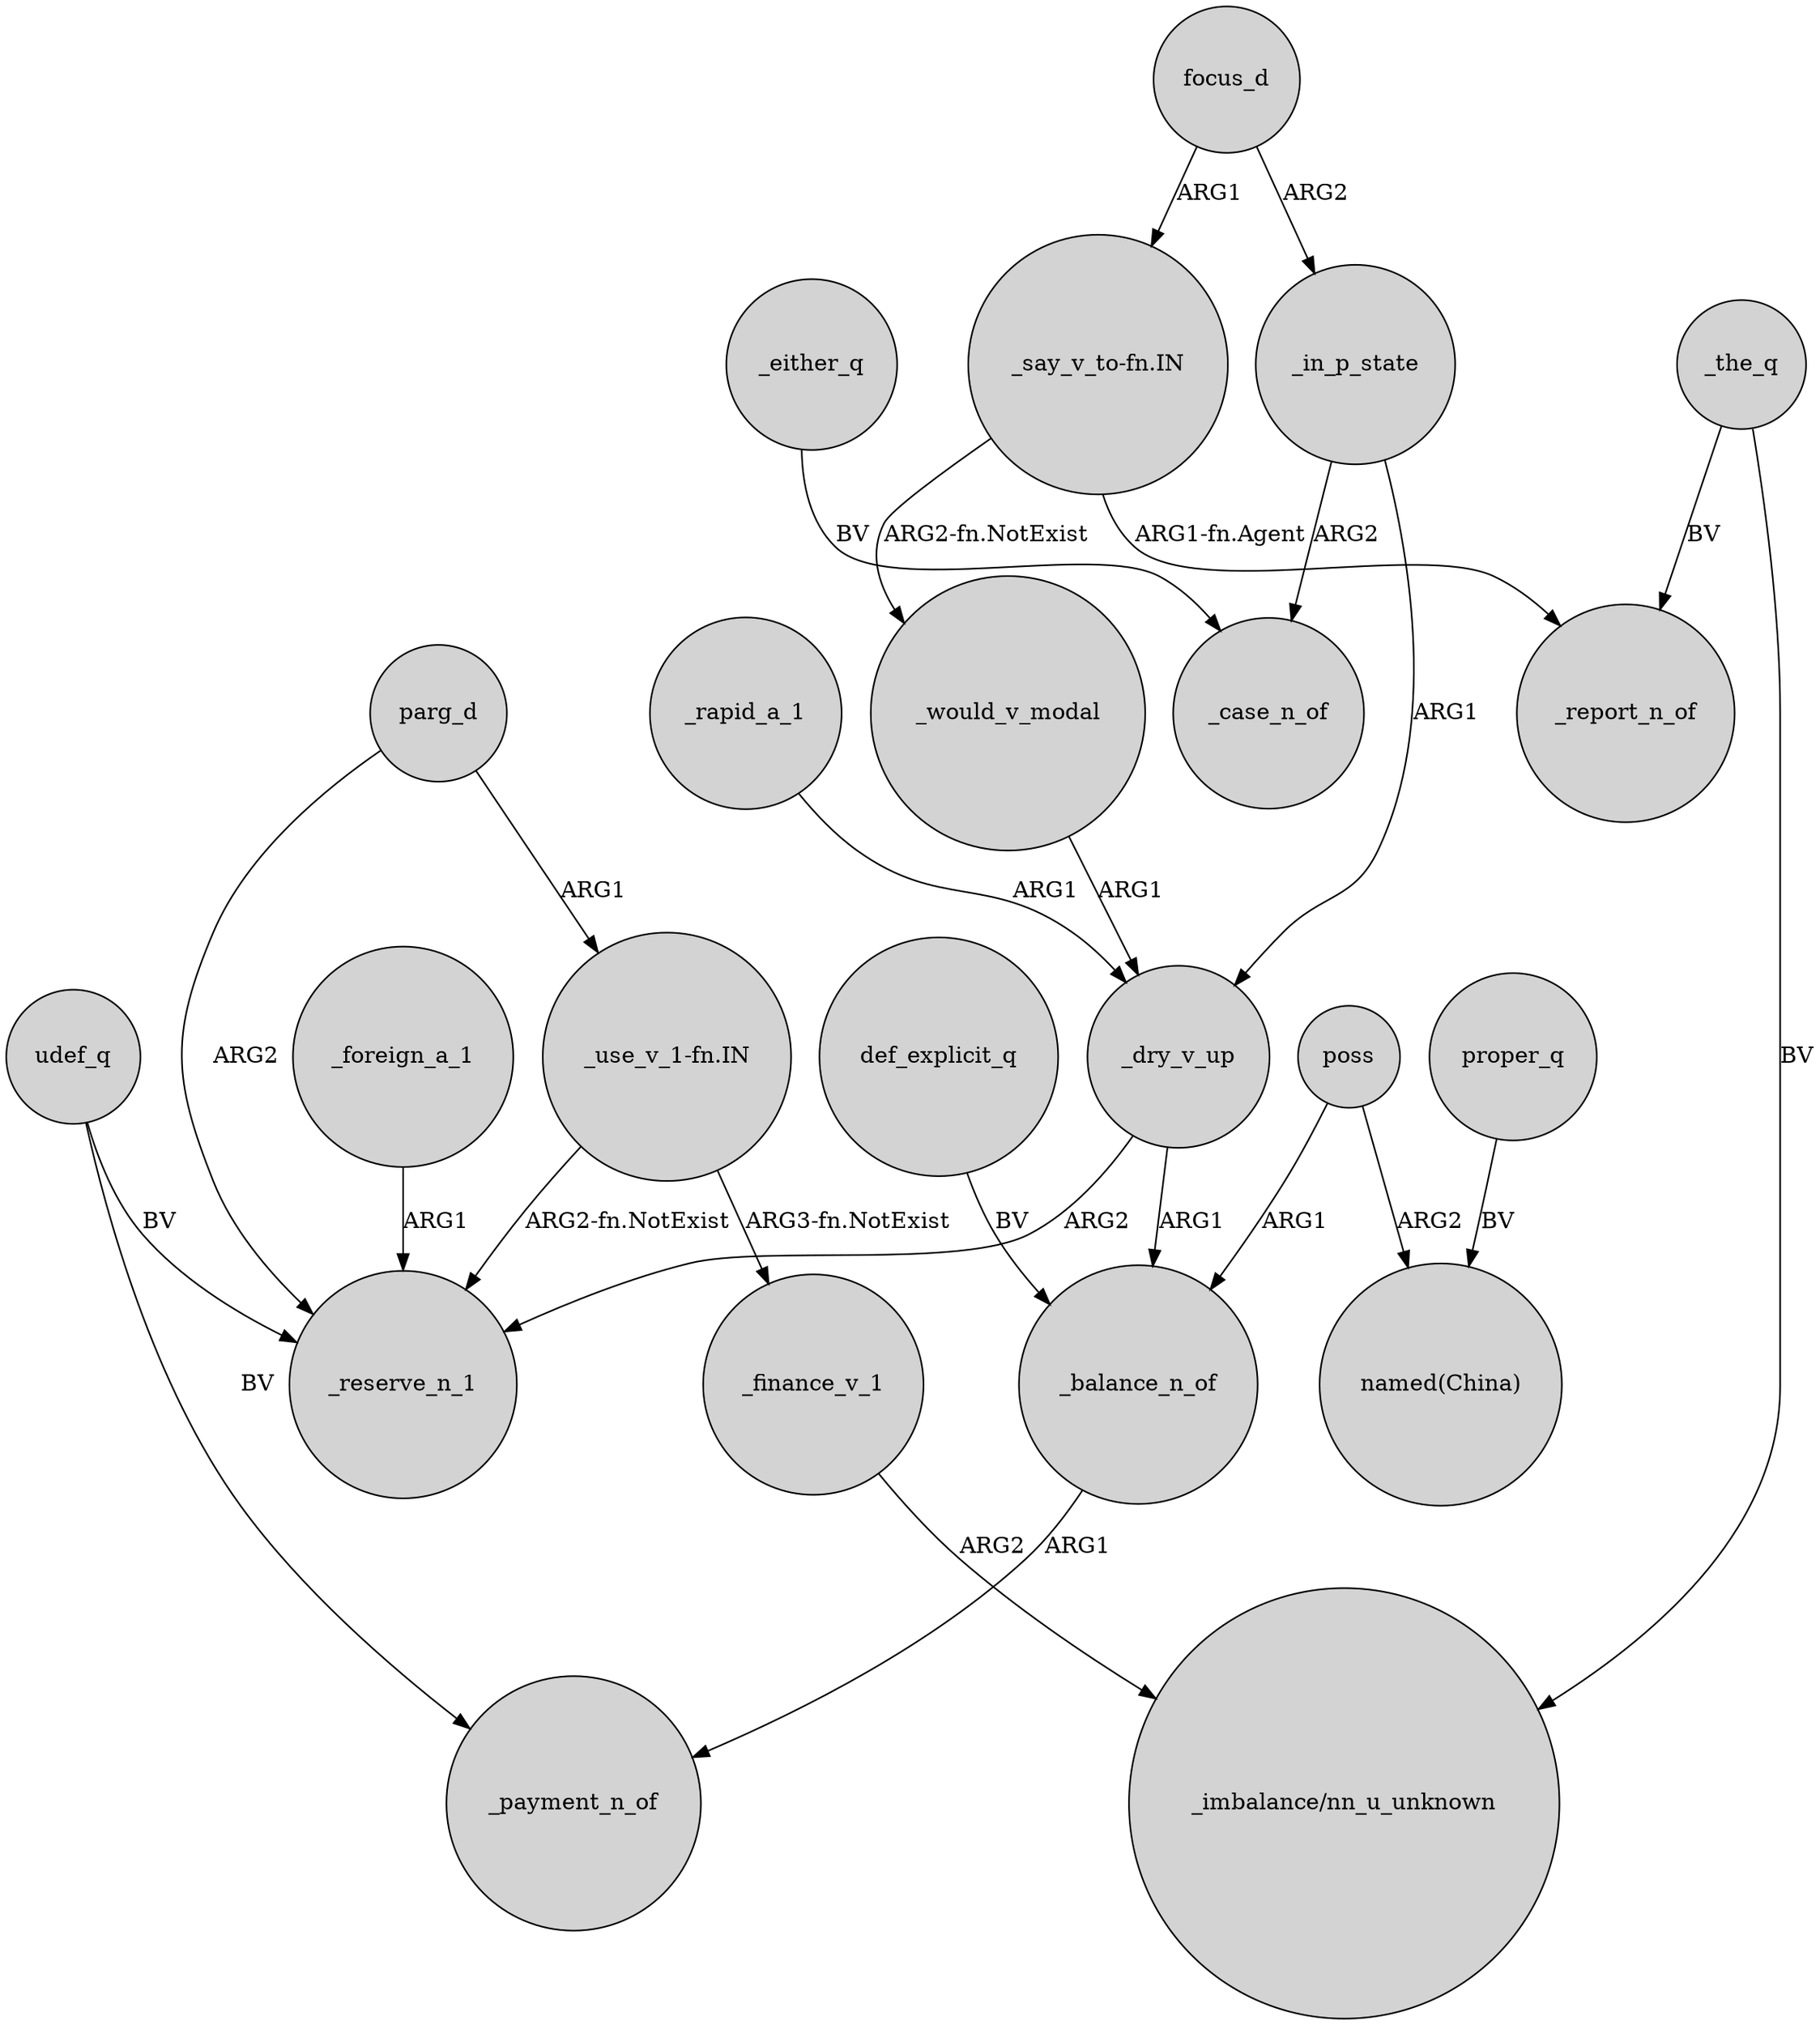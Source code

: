 digraph {
	node [shape=circle style=filled]
	_balance_n_of -> _payment_n_of [label=ARG1]
	"_say_v_to-fn.IN" -> _report_n_of [label="ARG1-fn.Agent"]
	_the_q -> "_imbalance/nn_u_unknown" [label=BV]
	_rapid_a_1 -> _dry_v_up [label=ARG1]
	focus_d -> _in_p_state [label=ARG2]
	_foreign_a_1 -> _reserve_n_1 [label=ARG1]
	_dry_v_up -> _reserve_n_1 [label=ARG2]
	"_use_v_1-fn.IN" -> _reserve_n_1 [label="ARG2-fn.NotExist"]
	udef_q -> _reserve_n_1 [label=BV]
	_either_q -> _case_n_of [label=BV]
	_dry_v_up -> _balance_n_of [label=ARG1]
	"_say_v_to-fn.IN" -> _would_v_modal [label="ARG2-fn.NotExist"]
	poss -> "named(China)" [label=ARG2]
	udef_q -> _payment_n_of [label=BV]
	def_explicit_q -> _balance_n_of [label=BV]
	parg_d -> "_use_v_1-fn.IN" [label=ARG1]
	_in_p_state -> _case_n_of [label=ARG2]
	_the_q -> _report_n_of [label=BV]
	_in_p_state -> _dry_v_up [label=ARG1]
	proper_q -> "named(China)" [label=BV]
	parg_d -> _reserve_n_1 [label=ARG2]
	"_use_v_1-fn.IN" -> _finance_v_1 [label="ARG3-fn.NotExist"]
	_finance_v_1 -> "_imbalance/nn_u_unknown" [label=ARG2]
	_would_v_modal -> _dry_v_up [label=ARG1]
	focus_d -> "_say_v_to-fn.IN" [label=ARG1]
	poss -> _balance_n_of [label=ARG1]
}
